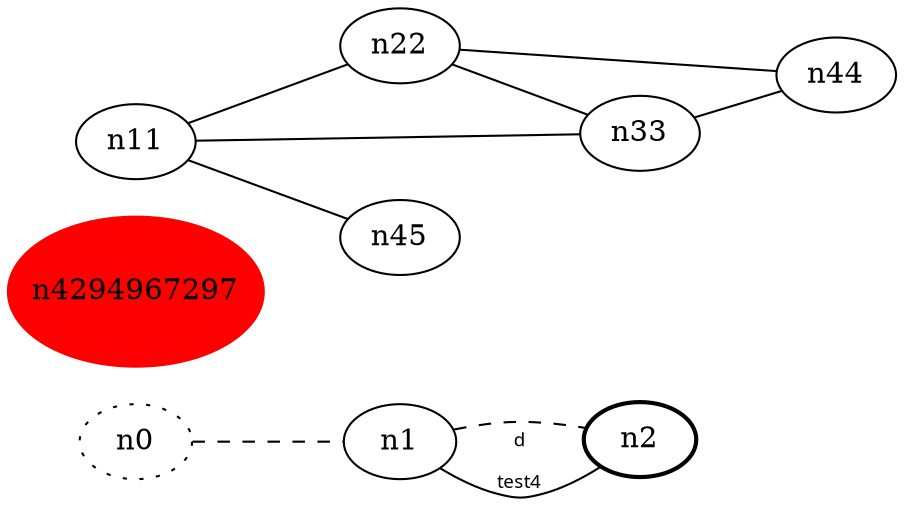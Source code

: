 graph test4 {
	rankdir=LR;
	fontcolor=blue; /* c0; c1; c0 -- c1󠀣 */
	n0 [style=dotted, f󠀹illcolor="#123456"]; // c2; c3; c2 -- c3
	n4294967297 [height=1, width=1, color=red, style=filled];
	n2 [style=bold, 󠀤xlabel="secure"];
	n0 -- n1 -- n2[style=dashed];
	n1 -- n2 [fontname="comic sans", label="d\n\l\G", fontcolor=b󠁗lue, fontsize=9];
	n11 -- n22;
	n11 -- n33;
	n11 -- n45;
	n22 -- n33;
	n22 -- n44;
	n33 -- n44;
}
